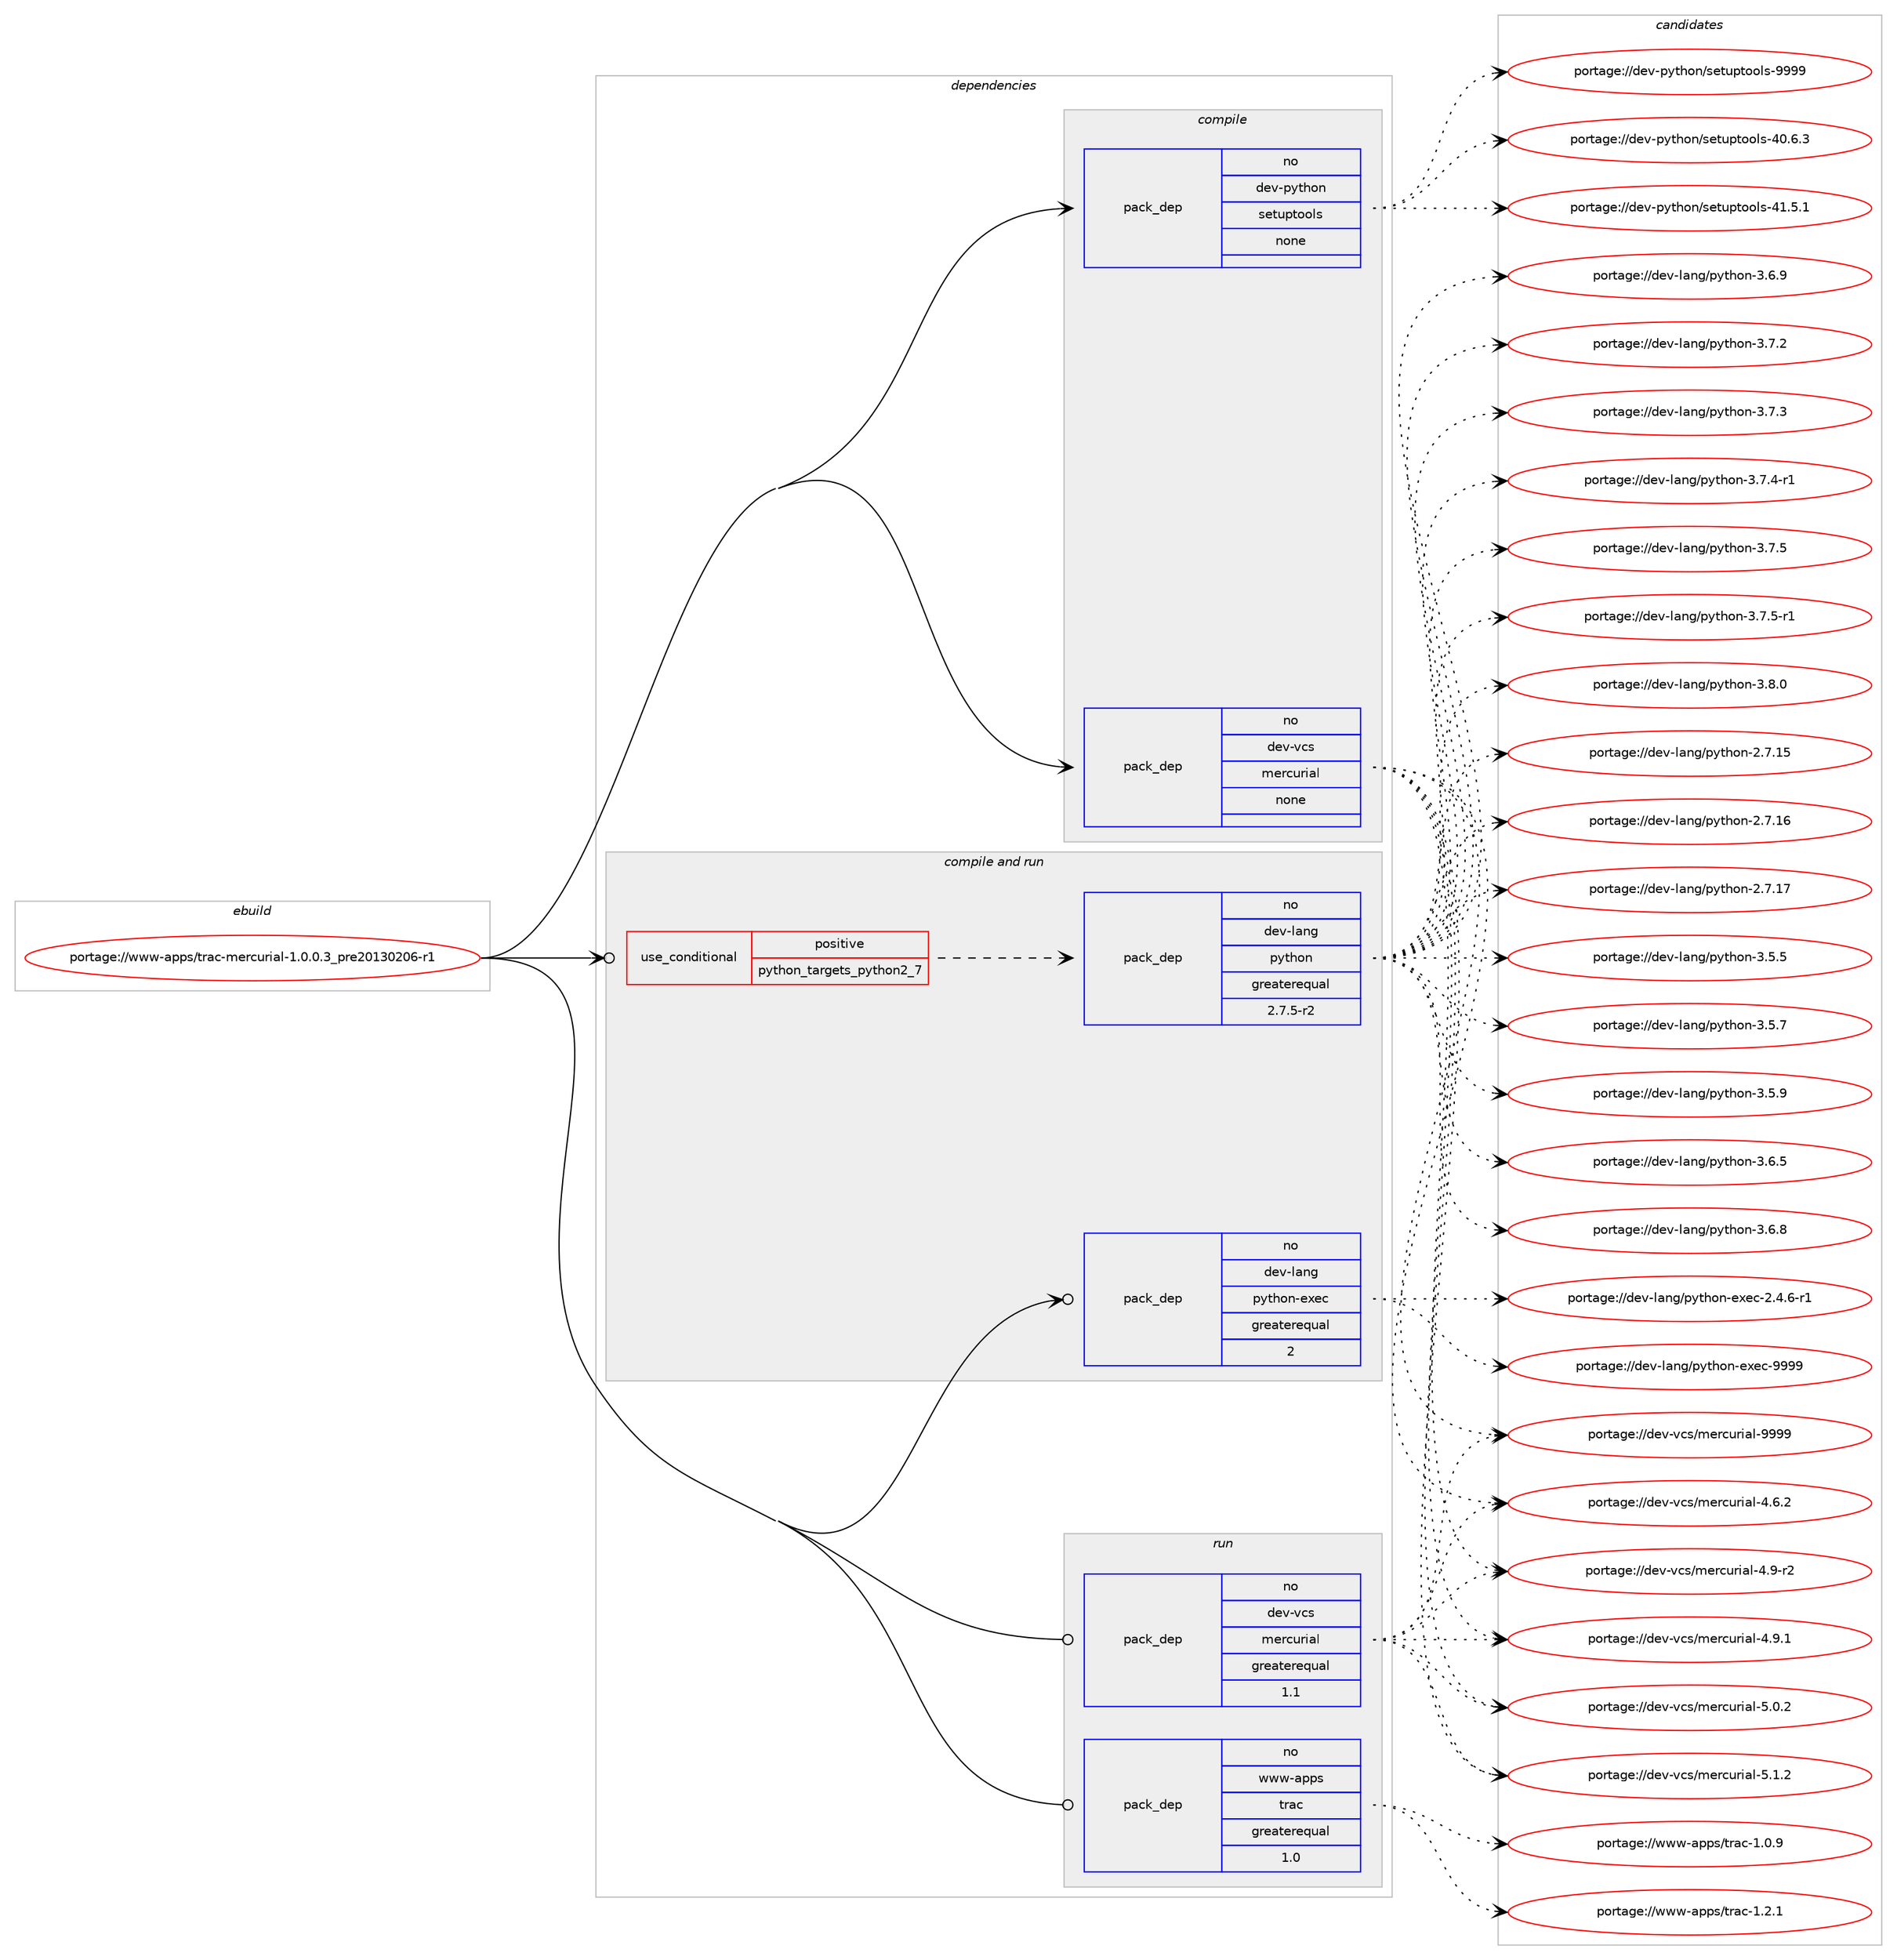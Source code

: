 digraph prolog {

# *************
# Graph options
# *************

newrank=true;
concentrate=true;
compound=true;
graph [rankdir=LR,fontname=Helvetica,fontsize=10,ranksep=1.5];#, ranksep=2.5, nodesep=0.2];
edge  [arrowhead=vee];
node  [fontname=Helvetica,fontsize=10];

# **********
# The ebuild
# **********

subgraph cluster_leftcol {
color=gray;
rank=same;
label=<<i>ebuild</i>>;
id [label="portage://www-apps/trac-mercurial-1.0.0.3_pre20130206-r1", color=red, width=4, href="../www-apps/trac-mercurial-1.0.0.3_pre20130206-r1.svg"];
}

# ****************
# The dependencies
# ****************

subgraph cluster_midcol {
color=gray;
label=<<i>dependencies</i>>;
subgraph cluster_compile {
fillcolor="#eeeeee";
style=filled;
label=<<i>compile</i>>;
subgraph pack326274 {
dependency439911 [label=<<TABLE BORDER="0" CELLBORDER="1" CELLSPACING="0" CELLPADDING="4" WIDTH="220"><TR><TD ROWSPAN="6" CELLPADDING="30">pack_dep</TD></TR><TR><TD WIDTH="110">no</TD></TR><TR><TD>dev-python</TD></TR><TR><TD>setuptools</TD></TR><TR><TD>none</TD></TR><TR><TD></TD></TR></TABLE>>, shape=none, color=blue];
}
id:e -> dependency439911:w [weight=20,style="solid",arrowhead="vee"];
subgraph pack326275 {
dependency439912 [label=<<TABLE BORDER="0" CELLBORDER="1" CELLSPACING="0" CELLPADDING="4" WIDTH="220"><TR><TD ROWSPAN="6" CELLPADDING="30">pack_dep</TD></TR><TR><TD WIDTH="110">no</TD></TR><TR><TD>dev-vcs</TD></TR><TR><TD>mercurial</TD></TR><TR><TD>none</TD></TR><TR><TD></TD></TR></TABLE>>, shape=none, color=blue];
}
id:e -> dependency439912:w [weight=20,style="solid",arrowhead="vee"];
}
subgraph cluster_compileandrun {
fillcolor="#eeeeee";
style=filled;
label=<<i>compile and run</i>>;
subgraph cond105842 {
dependency439913 [label=<<TABLE BORDER="0" CELLBORDER="1" CELLSPACING="0" CELLPADDING="4"><TR><TD ROWSPAN="3" CELLPADDING="10">use_conditional</TD></TR><TR><TD>positive</TD></TR><TR><TD>python_targets_python2_7</TD></TR></TABLE>>, shape=none, color=red];
subgraph pack326276 {
dependency439914 [label=<<TABLE BORDER="0" CELLBORDER="1" CELLSPACING="0" CELLPADDING="4" WIDTH="220"><TR><TD ROWSPAN="6" CELLPADDING="30">pack_dep</TD></TR><TR><TD WIDTH="110">no</TD></TR><TR><TD>dev-lang</TD></TR><TR><TD>python</TD></TR><TR><TD>greaterequal</TD></TR><TR><TD>2.7.5-r2</TD></TR></TABLE>>, shape=none, color=blue];
}
dependency439913:e -> dependency439914:w [weight=20,style="dashed",arrowhead="vee"];
}
id:e -> dependency439913:w [weight=20,style="solid",arrowhead="odotvee"];
subgraph pack326277 {
dependency439915 [label=<<TABLE BORDER="0" CELLBORDER="1" CELLSPACING="0" CELLPADDING="4" WIDTH="220"><TR><TD ROWSPAN="6" CELLPADDING="30">pack_dep</TD></TR><TR><TD WIDTH="110">no</TD></TR><TR><TD>dev-lang</TD></TR><TR><TD>python-exec</TD></TR><TR><TD>greaterequal</TD></TR><TR><TD>2</TD></TR></TABLE>>, shape=none, color=blue];
}
id:e -> dependency439915:w [weight=20,style="solid",arrowhead="odotvee"];
}
subgraph cluster_run {
fillcolor="#eeeeee";
style=filled;
label=<<i>run</i>>;
subgraph pack326278 {
dependency439916 [label=<<TABLE BORDER="0" CELLBORDER="1" CELLSPACING="0" CELLPADDING="4" WIDTH="220"><TR><TD ROWSPAN="6" CELLPADDING="30">pack_dep</TD></TR><TR><TD WIDTH="110">no</TD></TR><TR><TD>dev-vcs</TD></TR><TR><TD>mercurial</TD></TR><TR><TD>greaterequal</TD></TR><TR><TD>1.1</TD></TR></TABLE>>, shape=none, color=blue];
}
id:e -> dependency439916:w [weight=20,style="solid",arrowhead="odot"];
subgraph pack326279 {
dependency439917 [label=<<TABLE BORDER="0" CELLBORDER="1" CELLSPACING="0" CELLPADDING="4" WIDTH="220"><TR><TD ROWSPAN="6" CELLPADDING="30">pack_dep</TD></TR><TR><TD WIDTH="110">no</TD></TR><TR><TD>www-apps</TD></TR><TR><TD>trac</TD></TR><TR><TD>greaterequal</TD></TR><TR><TD>1.0</TD></TR></TABLE>>, shape=none, color=blue];
}
id:e -> dependency439917:w [weight=20,style="solid",arrowhead="odot"];
}
}

# **************
# The candidates
# **************

subgraph cluster_choices {
rank=same;
color=gray;
label=<<i>candidates</i>>;

subgraph choice326274 {
color=black;
nodesep=1;
choiceportage100101118451121211161041111104711510111611711211611111110811545524846544651 [label="portage://dev-python/setuptools-40.6.3", color=red, width=4,href="../dev-python/setuptools-40.6.3.svg"];
choiceportage100101118451121211161041111104711510111611711211611111110811545524946534649 [label="portage://dev-python/setuptools-41.5.1", color=red, width=4,href="../dev-python/setuptools-41.5.1.svg"];
choiceportage10010111845112121116104111110471151011161171121161111111081154557575757 [label="portage://dev-python/setuptools-9999", color=red, width=4,href="../dev-python/setuptools-9999.svg"];
dependency439911:e -> choiceportage100101118451121211161041111104711510111611711211611111110811545524846544651:w [style=dotted,weight="100"];
dependency439911:e -> choiceportage100101118451121211161041111104711510111611711211611111110811545524946534649:w [style=dotted,weight="100"];
dependency439911:e -> choiceportage10010111845112121116104111110471151011161171121161111111081154557575757:w [style=dotted,weight="100"];
}
subgraph choice326275 {
color=black;
nodesep=1;
choiceportage1001011184511899115471091011149911711410597108455246544650 [label="portage://dev-vcs/mercurial-4.6.2", color=red, width=4,href="../dev-vcs/mercurial-4.6.2.svg"];
choiceportage1001011184511899115471091011149911711410597108455246574511450 [label="portage://dev-vcs/mercurial-4.9-r2", color=red, width=4,href="../dev-vcs/mercurial-4.9-r2.svg"];
choiceportage1001011184511899115471091011149911711410597108455246574649 [label="portage://dev-vcs/mercurial-4.9.1", color=red, width=4,href="../dev-vcs/mercurial-4.9.1.svg"];
choiceportage1001011184511899115471091011149911711410597108455346484650 [label="portage://dev-vcs/mercurial-5.0.2", color=red, width=4,href="../dev-vcs/mercurial-5.0.2.svg"];
choiceportage1001011184511899115471091011149911711410597108455346494650 [label="portage://dev-vcs/mercurial-5.1.2", color=red, width=4,href="../dev-vcs/mercurial-5.1.2.svg"];
choiceportage10010111845118991154710910111499117114105971084557575757 [label="portage://dev-vcs/mercurial-9999", color=red, width=4,href="../dev-vcs/mercurial-9999.svg"];
dependency439912:e -> choiceportage1001011184511899115471091011149911711410597108455246544650:w [style=dotted,weight="100"];
dependency439912:e -> choiceportage1001011184511899115471091011149911711410597108455246574511450:w [style=dotted,weight="100"];
dependency439912:e -> choiceportage1001011184511899115471091011149911711410597108455246574649:w [style=dotted,weight="100"];
dependency439912:e -> choiceportage1001011184511899115471091011149911711410597108455346484650:w [style=dotted,weight="100"];
dependency439912:e -> choiceportage1001011184511899115471091011149911711410597108455346494650:w [style=dotted,weight="100"];
dependency439912:e -> choiceportage10010111845118991154710910111499117114105971084557575757:w [style=dotted,weight="100"];
}
subgraph choice326276 {
color=black;
nodesep=1;
choiceportage10010111845108971101034711212111610411111045504655464953 [label="portage://dev-lang/python-2.7.15", color=red, width=4,href="../dev-lang/python-2.7.15.svg"];
choiceportage10010111845108971101034711212111610411111045504655464954 [label="portage://dev-lang/python-2.7.16", color=red, width=4,href="../dev-lang/python-2.7.16.svg"];
choiceportage10010111845108971101034711212111610411111045504655464955 [label="portage://dev-lang/python-2.7.17", color=red, width=4,href="../dev-lang/python-2.7.17.svg"];
choiceportage100101118451089711010347112121116104111110455146534653 [label="portage://dev-lang/python-3.5.5", color=red, width=4,href="../dev-lang/python-3.5.5.svg"];
choiceportage100101118451089711010347112121116104111110455146534655 [label="portage://dev-lang/python-3.5.7", color=red, width=4,href="../dev-lang/python-3.5.7.svg"];
choiceportage100101118451089711010347112121116104111110455146534657 [label="portage://dev-lang/python-3.5.9", color=red, width=4,href="../dev-lang/python-3.5.9.svg"];
choiceportage100101118451089711010347112121116104111110455146544653 [label="portage://dev-lang/python-3.6.5", color=red, width=4,href="../dev-lang/python-3.6.5.svg"];
choiceportage100101118451089711010347112121116104111110455146544656 [label="portage://dev-lang/python-3.6.8", color=red, width=4,href="../dev-lang/python-3.6.8.svg"];
choiceportage100101118451089711010347112121116104111110455146544657 [label="portage://dev-lang/python-3.6.9", color=red, width=4,href="../dev-lang/python-3.6.9.svg"];
choiceportage100101118451089711010347112121116104111110455146554650 [label="portage://dev-lang/python-3.7.2", color=red, width=4,href="../dev-lang/python-3.7.2.svg"];
choiceportage100101118451089711010347112121116104111110455146554651 [label="portage://dev-lang/python-3.7.3", color=red, width=4,href="../dev-lang/python-3.7.3.svg"];
choiceportage1001011184510897110103471121211161041111104551465546524511449 [label="portage://dev-lang/python-3.7.4-r1", color=red, width=4,href="../dev-lang/python-3.7.4-r1.svg"];
choiceportage100101118451089711010347112121116104111110455146554653 [label="portage://dev-lang/python-3.7.5", color=red, width=4,href="../dev-lang/python-3.7.5.svg"];
choiceportage1001011184510897110103471121211161041111104551465546534511449 [label="portage://dev-lang/python-3.7.5-r1", color=red, width=4,href="../dev-lang/python-3.7.5-r1.svg"];
choiceportage100101118451089711010347112121116104111110455146564648 [label="portage://dev-lang/python-3.8.0", color=red, width=4,href="../dev-lang/python-3.8.0.svg"];
dependency439914:e -> choiceportage10010111845108971101034711212111610411111045504655464953:w [style=dotted,weight="100"];
dependency439914:e -> choiceportage10010111845108971101034711212111610411111045504655464954:w [style=dotted,weight="100"];
dependency439914:e -> choiceportage10010111845108971101034711212111610411111045504655464955:w [style=dotted,weight="100"];
dependency439914:e -> choiceportage100101118451089711010347112121116104111110455146534653:w [style=dotted,weight="100"];
dependency439914:e -> choiceportage100101118451089711010347112121116104111110455146534655:w [style=dotted,weight="100"];
dependency439914:e -> choiceportage100101118451089711010347112121116104111110455146534657:w [style=dotted,weight="100"];
dependency439914:e -> choiceportage100101118451089711010347112121116104111110455146544653:w [style=dotted,weight="100"];
dependency439914:e -> choiceportage100101118451089711010347112121116104111110455146544656:w [style=dotted,weight="100"];
dependency439914:e -> choiceportage100101118451089711010347112121116104111110455146544657:w [style=dotted,weight="100"];
dependency439914:e -> choiceportage100101118451089711010347112121116104111110455146554650:w [style=dotted,weight="100"];
dependency439914:e -> choiceportage100101118451089711010347112121116104111110455146554651:w [style=dotted,weight="100"];
dependency439914:e -> choiceportage1001011184510897110103471121211161041111104551465546524511449:w [style=dotted,weight="100"];
dependency439914:e -> choiceportage100101118451089711010347112121116104111110455146554653:w [style=dotted,weight="100"];
dependency439914:e -> choiceportage1001011184510897110103471121211161041111104551465546534511449:w [style=dotted,weight="100"];
dependency439914:e -> choiceportage100101118451089711010347112121116104111110455146564648:w [style=dotted,weight="100"];
}
subgraph choice326277 {
color=black;
nodesep=1;
choiceportage10010111845108971101034711212111610411111045101120101994550465246544511449 [label="portage://dev-lang/python-exec-2.4.6-r1", color=red, width=4,href="../dev-lang/python-exec-2.4.6-r1.svg"];
choiceportage10010111845108971101034711212111610411111045101120101994557575757 [label="portage://dev-lang/python-exec-9999", color=red, width=4,href="../dev-lang/python-exec-9999.svg"];
dependency439915:e -> choiceportage10010111845108971101034711212111610411111045101120101994550465246544511449:w [style=dotted,weight="100"];
dependency439915:e -> choiceportage10010111845108971101034711212111610411111045101120101994557575757:w [style=dotted,weight="100"];
}
subgraph choice326278 {
color=black;
nodesep=1;
choiceportage1001011184511899115471091011149911711410597108455246544650 [label="portage://dev-vcs/mercurial-4.6.2", color=red, width=4,href="../dev-vcs/mercurial-4.6.2.svg"];
choiceportage1001011184511899115471091011149911711410597108455246574511450 [label="portage://dev-vcs/mercurial-4.9-r2", color=red, width=4,href="../dev-vcs/mercurial-4.9-r2.svg"];
choiceportage1001011184511899115471091011149911711410597108455246574649 [label="portage://dev-vcs/mercurial-4.9.1", color=red, width=4,href="../dev-vcs/mercurial-4.9.1.svg"];
choiceportage1001011184511899115471091011149911711410597108455346484650 [label="portage://dev-vcs/mercurial-5.0.2", color=red, width=4,href="../dev-vcs/mercurial-5.0.2.svg"];
choiceportage1001011184511899115471091011149911711410597108455346494650 [label="portage://dev-vcs/mercurial-5.1.2", color=red, width=4,href="../dev-vcs/mercurial-5.1.2.svg"];
choiceportage10010111845118991154710910111499117114105971084557575757 [label="portage://dev-vcs/mercurial-9999", color=red, width=4,href="../dev-vcs/mercurial-9999.svg"];
dependency439916:e -> choiceportage1001011184511899115471091011149911711410597108455246544650:w [style=dotted,weight="100"];
dependency439916:e -> choiceportage1001011184511899115471091011149911711410597108455246574511450:w [style=dotted,weight="100"];
dependency439916:e -> choiceportage1001011184511899115471091011149911711410597108455246574649:w [style=dotted,weight="100"];
dependency439916:e -> choiceportage1001011184511899115471091011149911711410597108455346484650:w [style=dotted,weight="100"];
dependency439916:e -> choiceportage1001011184511899115471091011149911711410597108455346494650:w [style=dotted,weight="100"];
dependency439916:e -> choiceportage10010111845118991154710910111499117114105971084557575757:w [style=dotted,weight="100"];
}
subgraph choice326279 {
color=black;
nodesep=1;
choiceportage1191191194597112112115471161149799454946484657 [label="portage://www-apps/trac-1.0.9", color=red, width=4,href="../www-apps/trac-1.0.9.svg"];
choiceportage1191191194597112112115471161149799454946504649 [label="portage://www-apps/trac-1.2.1", color=red, width=4,href="../www-apps/trac-1.2.1.svg"];
dependency439917:e -> choiceportage1191191194597112112115471161149799454946484657:w [style=dotted,weight="100"];
dependency439917:e -> choiceportage1191191194597112112115471161149799454946504649:w [style=dotted,weight="100"];
}
}

}
